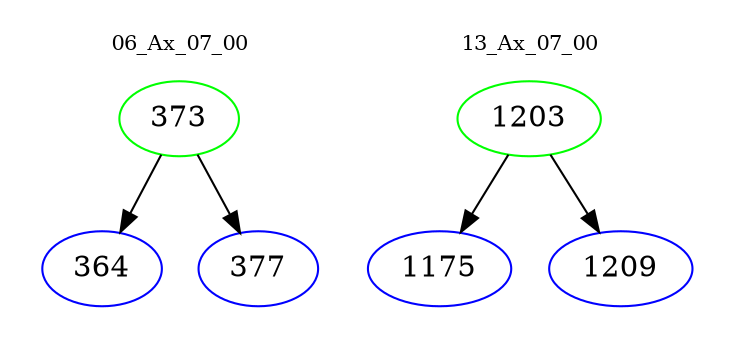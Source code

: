 digraph{
subgraph cluster_0 {
color = white
label = "06_Ax_07_00";
fontsize=10;
T0_373 [label="373", color="green"]
T0_373 -> T0_364 [color="black"]
T0_364 [label="364", color="blue"]
T0_373 -> T0_377 [color="black"]
T0_377 [label="377", color="blue"]
}
subgraph cluster_1 {
color = white
label = "13_Ax_07_00";
fontsize=10;
T1_1203 [label="1203", color="green"]
T1_1203 -> T1_1175 [color="black"]
T1_1175 [label="1175", color="blue"]
T1_1203 -> T1_1209 [color="black"]
T1_1209 [label="1209", color="blue"]
}
}
